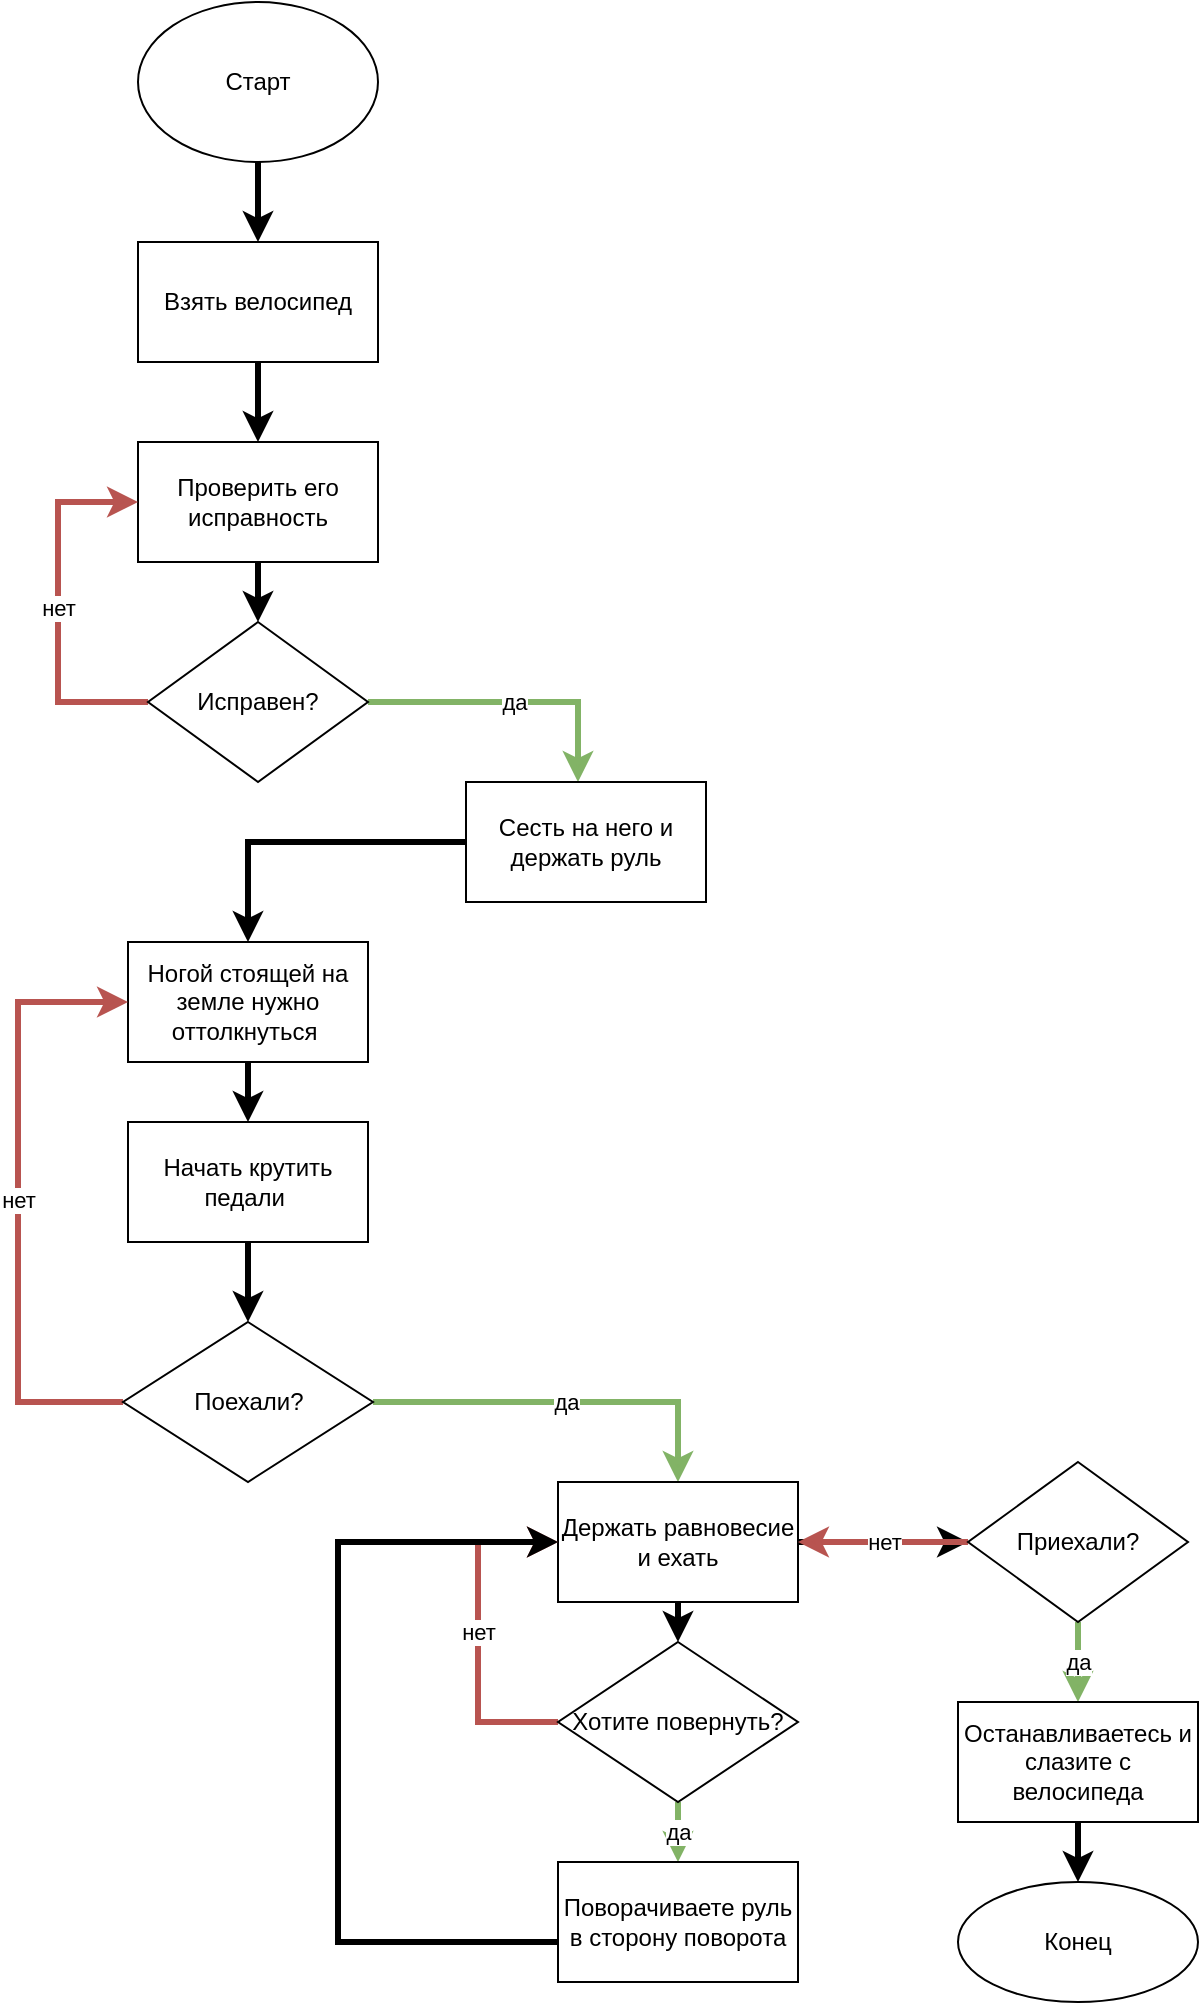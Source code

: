 <mxfile version="20.0.4" type="device"><diagram id="NOOIEFvzNAbbiG-J3huP" name="Page-1"><mxGraphModel dx="774" dy="484" grid="1" gridSize="10" guides="1" tooltips="1" connect="1" arrows="1" fold="1" page="1" pageScale="1" pageWidth="827" pageHeight="1169" math="0" shadow="0"><root><mxCell id="0"/><mxCell id="1" parent="0"/><mxCell id="UPzLHoKHa8YzdkqHM35a-3" value="" style="edgeStyle=orthogonalEdgeStyle;rounded=0;orthogonalLoop=1;jettySize=auto;html=1;strokeWidth=3;" edge="1" parent="1" source="UPzLHoKHa8YzdkqHM35a-1" target="UPzLHoKHa8YzdkqHM35a-2"><mxGeometry relative="1" as="geometry"/></mxCell><mxCell id="UPzLHoKHa8YzdkqHM35a-1" value="Старт" style="ellipse;whiteSpace=wrap;html=1;" vertex="1" parent="1"><mxGeometry x="250" y="20" width="120" height="80" as="geometry"/></mxCell><mxCell id="UPzLHoKHa8YzdkqHM35a-5" value="" style="edgeStyle=orthogonalEdgeStyle;rounded=0;orthogonalLoop=1;jettySize=auto;html=1;strokeWidth=3;" edge="1" parent="1" source="UPzLHoKHa8YzdkqHM35a-2" target="UPzLHoKHa8YzdkqHM35a-4"><mxGeometry relative="1" as="geometry"/></mxCell><mxCell id="UPzLHoKHa8YzdkqHM35a-2" value="Взять велосипед" style="whiteSpace=wrap;html=1;" vertex="1" parent="1"><mxGeometry x="250" y="140" width="120" height="60" as="geometry"/></mxCell><mxCell id="UPzLHoKHa8YzdkqHM35a-7" value="" style="edgeStyle=orthogonalEdgeStyle;rounded=0;orthogonalLoop=1;jettySize=auto;html=1;strokeWidth=3;" edge="1" parent="1" source="UPzLHoKHa8YzdkqHM35a-4" target="UPzLHoKHa8YzdkqHM35a-6"><mxGeometry relative="1" as="geometry"/></mxCell><mxCell id="UPzLHoKHa8YzdkqHM35a-4" value="Проверить его исправность" style="whiteSpace=wrap;html=1;" vertex="1" parent="1"><mxGeometry x="250" y="240" width="120" height="60" as="geometry"/></mxCell><mxCell id="UPzLHoKHa8YzdkqHM35a-8" value="нет" style="edgeStyle=orthogonalEdgeStyle;rounded=0;orthogonalLoop=1;jettySize=auto;html=1;entryX=0;entryY=0.5;entryDx=0;entryDy=0;strokeWidth=3;fillColor=#f8cecc;strokeColor=#b85450;" edge="1" parent="1" source="UPzLHoKHa8YzdkqHM35a-6" target="UPzLHoKHa8YzdkqHM35a-4"><mxGeometry relative="1" as="geometry"><Array as="points"><mxPoint x="210" y="370"/><mxPoint x="210" y="270"/></Array></mxGeometry></mxCell><mxCell id="UPzLHoKHa8YzdkqHM35a-10" value="да" style="edgeStyle=orthogonalEdgeStyle;rounded=0;orthogonalLoop=1;jettySize=auto;html=1;strokeWidth=3;fillColor=#d5e8d4;strokeColor=#82b366;" edge="1" parent="1" source="UPzLHoKHa8YzdkqHM35a-6" target="UPzLHoKHa8YzdkqHM35a-9"><mxGeometry relative="1" as="geometry"><Array as="points"><mxPoint x="470" y="370"/></Array></mxGeometry></mxCell><mxCell id="UPzLHoKHa8YzdkqHM35a-6" value="Исправен?" style="rhombus;whiteSpace=wrap;html=1;" vertex="1" parent="1"><mxGeometry x="255" y="330" width="110" height="80" as="geometry"/></mxCell><mxCell id="UPzLHoKHa8YzdkqHM35a-13" value="" style="edgeStyle=orthogonalEdgeStyle;rounded=0;orthogonalLoop=1;jettySize=auto;html=1;strokeWidth=3;" edge="1" parent="1" source="UPzLHoKHa8YzdkqHM35a-9" target="UPzLHoKHa8YzdkqHM35a-12"><mxGeometry relative="1" as="geometry"/></mxCell><mxCell id="UPzLHoKHa8YzdkqHM35a-9" value="Сесть на него и держать руль" style="whiteSpace=wrap;html=1;" vertex="1" parent="1"><mxGeometry x="414" y="410" width="120" height="60" as="geometry"/></mxCell><mxCell id="UPzLHoKHa8YzdkqHM35a-15" value="" style="edgeStyle=orthogonalEdgeStyle;rounded=0;orthogonalLoop=1;jettySize=auto;html=1;strokeWidth=3;" edge="1" parent="1" source="UPzLHoKHa8YzdkqHM35a-12" target="UPzLHoKHa8YzdkqHM35a-14"><mxGeometry relative="1" as="geometry"/></mxCell><mxCell id="UPzLHoKHa8YzdkqHM35a-12" value="Ногой стоящей на земле нужно оттолкнуться&amp;nbsp;" style="whiteSpace=wrap;html=1;" vertex="1" parent="1"><mxGeometry x="245" y="490" width="120" height="60" as="geometry"/></mxCell><mxCell id="UPzLHoKHa8YzdkqHM35a-17" value="" style="edgeStyle=orthogonalEdgeStyle;rounded=0;orthogonalLoop=1;jettySize=auto;html=1;strokeWidth=3;" edge="1" parent="1" source="UPzLHoKHa8YzdkqHM35a-14" target="UPzLHoKHa8YzdkqHM35a-16"><mxGeometry relative="1" as="geometry"/></mxCell><mxCell id="UPzLHoKHa8YzdkqHM35a-14" value="Начать крутить педали&amp;nbsp;" style="whiteSpace=wrap;html=1;" vertex="1" parent="1"><mxGeometry x="245" y="580" width="120" height="60" as="geometry"/></mxCell><mxCell id="UPzLHoKHa8YzdkqHM35a-18" value="нет" style="edgeStyle=orthogonalEdgeStyle;rounded=0;orthogonalLoop=1;jettySize=auto;html=1;entryX=0;entryY=0.5;entryDx=0;entryDy=0;strokeWidth=3;fillColor=#f8cecc;strokeColor=#b85450;" edge="1" parent="1" source="UPzLHoKHa8YzdkqHM35a-16" target="UPzLHoKHa8YzdkqHM35a-12"><mxGeometry relative="1" as="geometry"><Array as="points"><mxPoint x="190" y="720"/><mxPoint x="190" y="520"/></Array></mxGeometry></mxCell><mxCell id="UPzLHoKHa8YzdkqHM35a-20" value="да" style="edgeStyle=orthogonalEdgeStyle;rounded=0;orthogonalLoop=1;jettySize=auto;html=1;strokeWidth=3;fillColor=#d5e8d4;strokeColor=#82b366;" edge="1" parent="1" source="UPzLHoKHa8YzdkqHM35a-16" target="UPzLHoKHa8YzdkqHM35a-19"><mxGeometry relative="1" as="geometry"><Array as="points"><mxPoint x="520" y="720"/></Array></mxGeometry></mxCell><mxCell id="UPzLHoKHa8YzdkqHM35a-16" value="Поехали?" style="rhombus;whiteSpace=wrap;html=1;" vertex="1" parent="1"><mxGeometry x="242.5" y="680" width="125" height="80" as="geometry"/></mxCell><mxCell id="UPzLHoKHa8YzdkqHM35a-26" style="edgeStyle=orthogonalEdgeStyle;rounded=0;orthogonalLoop=1;jettySize=auto;html=1;exitX=0.5;exitY=1;exitDx=0;exitDy=0;entryX=0.5;entryY=0;entryDx=0;entryDy=0;strokeWidth=3;" edge="1" parent="1" source="UPzLHoKHa8YzdkqHM35a-19" target="UPzLHoKHa8YzdkqHM35a-25"><mxGeometry relative="1" as="geometry"/></mxCell><mxCell id="UPzLHoKHa8YzdkqHM35a-36" value="" style="edgeStyle=orthogonalEdgeStyle;rounded=0;orthogonalLoop=1;jettySize=auto;html=1;strokeWidth=3;" edge="1" parent="1" source="UPzLHoKHa8YzdkqHM35a-19" target="UPzLHoKHa8YzdkqHM35a-35"><mxGeometry relative="1" as="geometry"/></mxCell><mxCell id="UPzLHoKHa8YzdkqHM35a-19" value="Держать равновесие и ехать" style="whiteSpace=wrap;html=1;" vertex="1" parent="1"><mxGeometry x="460" y="760" width="120" height="60" as="geometry"/></mxCell><mxCell id="UPzLHoKHa8YzdkqHM35a-27" value="нет" style="edgeStyle=orthogonalEdgeStyle;rounded=0;orthogonalLoop=1;jettySize=auto;html=1;entryX=0;entryY=0.5;entryDx=0;entryDy=0;strokeWidth=3;fillColor=#f8cecc;strokeColor=#b85450;" edge="1" parent="1" source="UPzLHoKHa8YzdkqHM35a-25" target="UPzLHoKHa8YzdkqHM35a-19"><mxGeometry relative="1" as="geometry"><Array as="points"><mxPoint x="420" y="880"/><mxPoint x="420" y="790"/></Array></mxGeometry></mxCell><mxCell id="UPzLHoKHa8YzdkqHM35a-29" value="да" style="edgeStyle=orthogonalEdgeStyle;rounded=0;orthogonalLoop=1;jettySize=auto;html=1;strokeWidth=3;fillColor=#d5e8d4;strokeColor=#82b366;" edge="1" parent="1" source="UPzLHoKHa8YzdkqHM35a-25" target="UPzLHoKHa8YzdkqHM35a-28"><mxGeometry relative="1" as="geometry"/></mxCell><mxCell id="UPzLHoKHa8YzdkqHM35a-25" value="Хотите повернуть?" style="rhombus;whiteSpace=wrap;html=1;" vertex="1" parent="1"><mxGeometry x="460" y="840" width="120" height="80" as="geometry"/></mxCell><mxCell id="UPzLHoKHa8YzdkqHM35a-34" style="edgeStyle=orthogonalEdgeStyle;rounded=0;orthogonalLoop=1;jettySize=auto;html=1;entryX=0;entryY=0.5;entryDx=0;entryDy=0;strokeWidth=3;" edge="1" parent="1" source="UPzLHoKHa8YzdkqHM35a-28" target="UPzLHoKHa8YzdkqHM35a-19"><mxGeometry relative="1" as="geometry"><Array as="points"><mxPoint x="350" y="990"/><mxPoint x="350" y="790"/></Array></mxGeometry></mxCell><mxCell id="UPzLHoKHa8YzdkqHM35a-28" value="Поворачиваете руль в сторону поворота" style="whiteSpace=wrap;html=1;" vertex="1" parent="1"><mxGeometry x="460" y="950" width="120" height="60" as="geometry"/></mxCell><mxCell id="UPzLHoKHa8YzdkqHM35a-40" value="да" style="edgeStyle=orthogonalEdgeStyle;rounded=0;orthogonalLoop=1;jettySize=auto;html=1;strokeWidth=3;fillColor=#d5e8d4;strokeColor=#82b366;" edge="1" parent="1" source="UPzLHoKHa8YzdkqHM35a-35" target="UPzLHoKHa8YzdkqHM35a-39"><mxGeometry relative="1" as="geometry"/></mxCell><mxCell id="UPzLHoKHa8YzdkqHM35a-43" value="нет" style="edgeStyle=orthogonalEdgeStyle;rounded=0;orthogonalLoop=1;jettySize=auto;html=1;entryX=1;entryY=0.5;entryDx=0;entryDy=0;strokeWidth=3;fillColor=#f8cecc;strokeColor=#b85450;" edge="1" parent="1" source="UPzLHoKHa8YzdkqHM35a-35" target="UPzLHoKHa8YzdkqHM35a-19"><mxGeometry relative="1" as="geometry"/></mxCell><mxCell id="UPzLHoKHa8YzdkqHM35a-35" value="Приехали?" style="rhombus;whiteSpace=wrap;html=1;" vertex="1" parent="1"><mxGeometry x="665" y="750" width="110" height="80" as="geometry"/></mxCell><mxCell id="UPzLHoKHa8YzdkqHM35a-42" value="" style="edgeStyle=orthogonalEdgeStyle;rounded=0;orthogonalLoop=1;jettySize=auto;html=1;strokeWidth=3;" edge="1" parent="1" source="UPzLHoKHa8YzdkqHM35a-39" target="UPzLHoKHa8YzdkqHM35a-41"><mxGeometry relative="1" as="geometry"/></mxCell><mxCell id="UPzLHoKHa8YzdkqHM35a-39" value="Останавливаетесь и слазите с велосипеда" style="whiteSpace=wrap;html=1;" vertex="1" parent="1"><mxGeometry x="660" y="870" width="120" height="60" as="geometry"/></mxCell><mxCell id="UPzLHoKHa8YzdkqHM35a-41" value="Конец" style="ellipse;whiteSpace=wrap;html=1;" vertex="1" parent="1"><mxGeometry x="660" y="960" width="120" height="60" as="geometry"/></mxCell></root></mxGraphModel></diagram></mxfile>